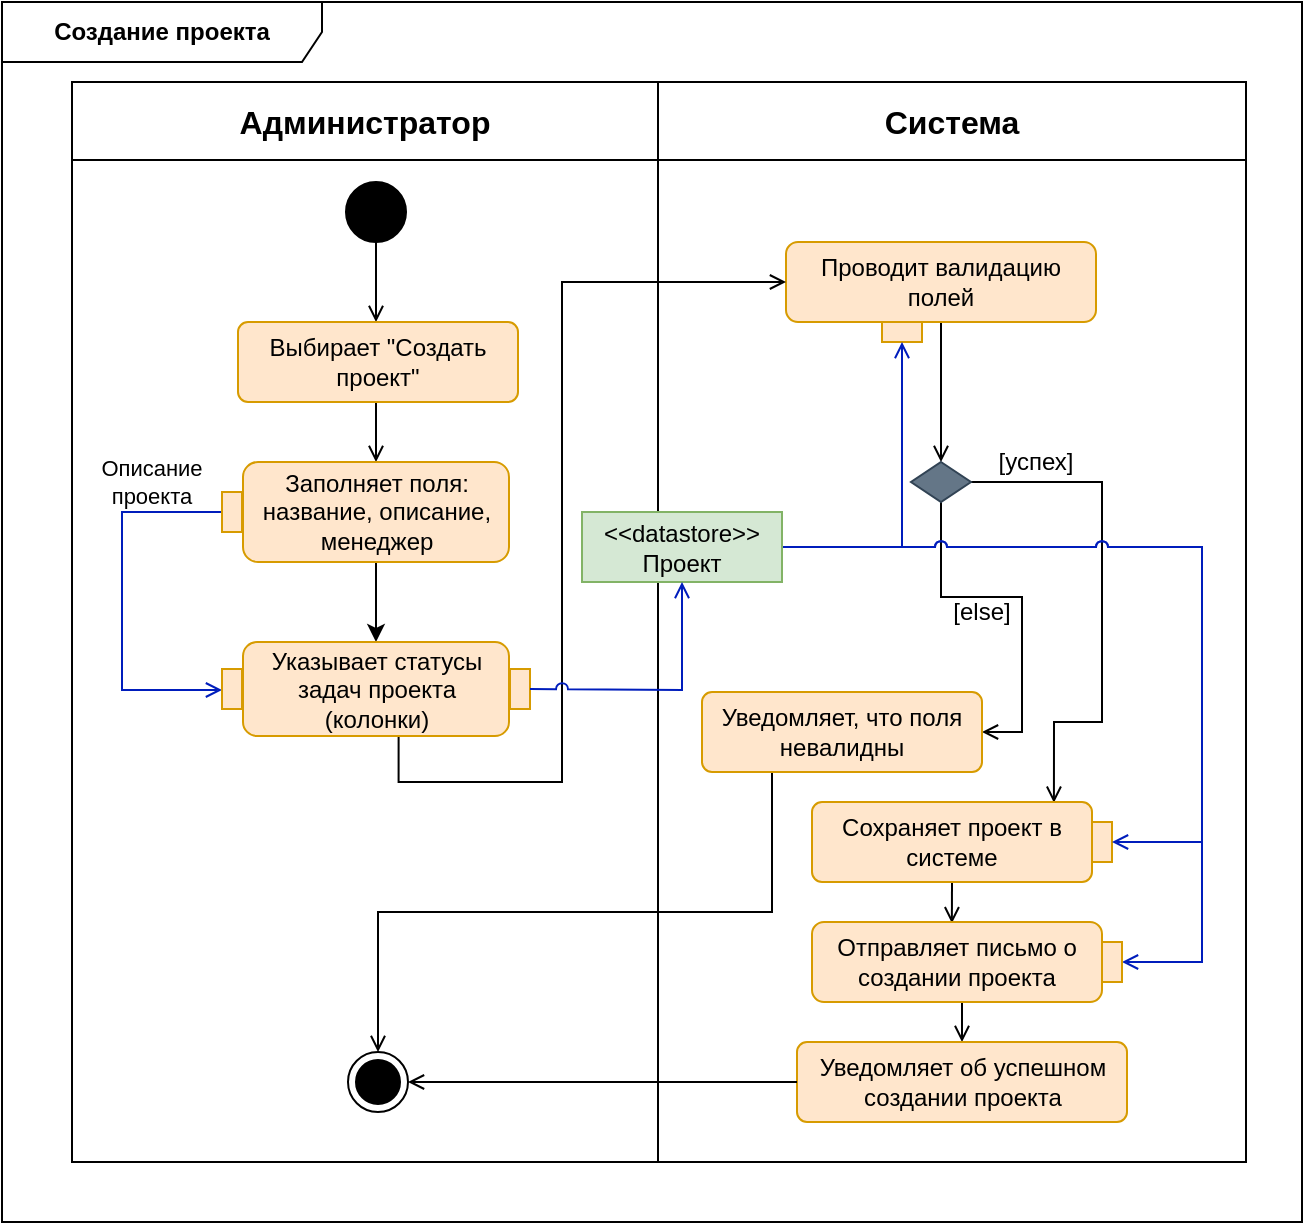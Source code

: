 <mxfile version="22.1.16" type="device">
  <diagram name="Страница — 1" id="BnNE_jB0SkXVoIUmftCl">
    <mxGraphModel dx="683" dy="398" grid="1" gridSize="10" guides="1" tooltips="1" connect="1" arrows="1" fold="1" page="1" pageScale="1" pageWidth="1169" pageHeight="827" math="0" shadow="0">
      <root>
        <mxCell id="0" />
        <mxCell id="1" parent="0" />
        <mxCell id="1lEt_Adk3FSigu0SiqiG-2" value="&lt;b&gt;Создание проекта&lt;br&gt;&lt;/b&gt;" style="shape=umlFrame;whiteSpace=wrap;html=1;pointerEvents=0;recursiveResize=0;container=1;collapsible=0;width=160;" parent="1" vertex="1">
          <mxGeometry x="80" y="100" width="650" height="610" as="geometry" />
        </mxCell>
        <mxCell id="1lEt_Adk3FSigu0SiqiG-17" value="" style="shape=table;startSize=0;container=1;collapsible=0;childLayout=tableLayout;fontSize=16;" parent="1lEt_Adk3FSigu0SiqiG-2" vertex="1">
          <mxGeometry x="35" y="40" width="587" height="540" as="geometry" />
        </mxCell>
        <mxCell id="1lEt_Adk3FSigu0SiqiG-18" value="" style="shape=tableRow;horizontal=0;startSize=0;swimlaneHead=0;swimlaneBody=0;strokeColor=inherit;top=0;left=0;bottom=0;right=0;collapsible=0;dropTarget=0;fillColor=none;points=[[0,0.5],[1,0.5]];portConstraint=eastwest;fontSize=16;" parent="1lEt_Adk3FSigu0SiqiG-17" vertex="1">
          <mxGeometry width="587" height="39" as="geometry" />
        </mxCell>
        <mxCell id="1lEt_Adk3FSigu0SiqiG-19" value="&lt;b&gt;Администратор&lt;/b&gt;" style="shape=partialRectangle;html=1;whiteSpace=wrap;connectable=0;strokeColor=inherit;overflow=hidden;fillColor=none;top=0;left=0;bottom=0;right=0;pointerEvents=1;fontSize=16;" parent="1lEt_Adk3FSigu0SiqiG-18" vertex="1">
          <mxGeometry width="293" height="39" as="geometry">
            <mxRectangle width="293" height="39" as="alternateBounds" />
          </mxGeometry>
        </mxCell>
        <mxCell id="1lEt_Adk3FSigu0SiqiG-20" value="&lt;b&gt;Система&lt;/b&gt;" style="shape=partialRectangle;html=1;whiteSpace=wrap;connectable=0;strokeColor=inherit;overflow=hidden;fillColor=none;top=0;left=0;bottom=0;right=0;pointerEvents=1;fontSize=16;" parent="1lEt_Adk3FSigu0SiqiG-18" vertex="1">
          <mxGeometry x="293" width="294" height="39" as="geometry">
            <mxRectangle width="294" height="39" as="alternateBounds" />
          </mxGeometry>
        </mxCell>
        <mxCell id="1lEt_Adk3FSigu0SiqiG-26" value="" style="shape=tableRow;horizontal=0;startSize=0;swimlaneHead=0;swimlaneBody=0;strokeColor=inherit;top=0;left=0;bottom=0;right=0;collapsible=0;dropTarget=0;fillColor=none;points=[[0,0.5],[1,0.5]];portConstraint=eastwest;fontSize=16;" parent="1lEt_Adk3FSigu0SiqiG-17" vertex="1">
          <mxGeometry y="39" width="587" height="501" as="geometry" />
        </mxCell>
        <mxCell id="1lEt_Adk3FSigu0SiqiG-27" value="" style="shape=partialRectangle;html=1;whiteSpace=wrap;connectable=0;strokeColor=inherit;overflow=hidden;fillColor=none;top=0;left=0;bottom=0;right=0;pointerEvents=1;fontSize=16;" parent="1lEt_Adk3FSigu0SiqiG-26" vertex="1">
          <mxGeometry width="293" height="501" as="geometry">
            <mxRectangle width="293" height="501" as="alternateBounds" />
          </mxGeometry>
        </mxCell>
        <mxCell id="1lEt_Adk3FSigu0SiqiG-28" value="" style="shape=partialRectangle;html=1;whiteSpace=wrap;connectable=0;strokeColor=inherit;overflow=hidden;fillColor=none;top=0;left=0;bottom=0;right=0;pointerEvents=1;fontSize=16;" parent="1lEt_Adk3FSigu0SiqiG-26" vertex="1">
          <mxGeometry x="293" width="294" height="501" as="geometry">
            <mxRectangle width="294" height="501" as="alternateBounds" />
          </mxGeometry>
        </mxCell>
        <mxCell id="1lEt_Adk3FSigu0SiqiG-40" style="edgeStyle=orthogonalEdgeStyle;rounded=0;orthogonalLoop=1;jettySize=auto;html=1;endArrow=open;endFill=0;" parent="1lEt_Adk3FSigu0SiqiG-2" source="1lEt_Adk3FSigu0SiqiG-30" edge="1">
          <mxGeometry relative="1" as="geometry">
            <mxPoint x="187" y="160.0" as="targetPoint" />
          </mxGeometry>
        </mxCell>
        <mxCell id="1lEt_Adk3FSigu0SiqiG-30" value="" style="ellipse;fillColor=strokeColor;html=1;" parent="1lEt_Adk3FSigu0SiqiG-2" vertex="1">
          <mxGeometry x="172" y="90" width="30" height="30" as="geometry" />
        </mxCell>
        <mxCell id="1lEt_Adk3FSigu0SiqiG-31" value="" style="ellipse;html=1;shape=endState;fillColor=strokeColor;" parent="1lEt_Adk3FSigu0SiqiG-2" vertex="1">
          <mxGeometry x="173" y="525" width="30" height="30" as="geometry" />
        </mxCell>
        <mxCell id="1lEt_Adk3FSigu0SiqiG-38" style="edgeStyle=orthogonalEdgeStyle;rounded=0;orthogonalLoop=1;jettySize=auto;html=1;endArrow=open;endFill=0;" parent="1lEt_Adk3FSigu0SiqiG-2" source="S8CzKRJ8aZMLzbk6rD1H-35" edge="1">
          <mxGeometry relative="1" as="geometry">
            <mxPoint x="187.0" y="210.0" as="sourcePoint" />
            <mxPoint x="187" y="230" as="targetPoint" />
            <Array as="points">
              <mxPoint x="187" y="210" />
              <mxPoint x="187" y="210" />
            </Array>
          </mxGeometry>
        </mxCell>
        <mxCell id="S8CzKRJ8aZMLzbk6rD1H-13" style="edgeStyle=orthogonalEdgeStyle;rounded=0;orthogonalLoop=1;jettySize=auto;html=1;entryX=0.5;entryY=0;entryDx=0;entryDy=0;endArrow=open;endFill=0;" parent="1lEt_Adk3FSigu0SiqiG-2" source="S8CzKRJ8aZMLzbk6rD1H-2" target="S8CzKRJ8aZMLzbk6rD1H-12" edge="1">
          <mxGeometry relative="1" as="geometry" />
        </mxCell>
        <mxCell id="S8CzKRJ8aZMLzbk6rD1H-2" value="Проводит валидацию полей " style="rounded=1;whiteSpace=wrap;html=1;fillColor=#ffe6cc;strokeColor=#d79b00;" parent="1lEt_Adk3FSigu0SiqiG-2" vertex="1">
          <mxGeometry x="392" y="120" width="155" height="40" as="geometry" />
        </mxCell>
        <mxCell id="srgpvWK6gvHGhrKrA-_n-9" style="edgeStyle=orthogonalEdgeStyle;rounded=0;orthogonalLoop=1;jettySize=auto;html=1;entryX=1;entryY=0.5;entryDx=0;entryDy=0;endArrow=open;endFill=0;" parent="1lEt_Adk3FSigu0SiqiG-2" source="S8CzKRJ8aZMLzbk6rD1H-12" target="srgpvWK6gvHGhrKrA-_n-6" edge="1">
          <mxGeometry relative="1" as="geometry" />
        </mxCell>
        <mxCell id="srgpvWK6gvHGhrKrA-_n-12" style="edgeStyle=orthogonalEdgeStyle;rounded=0;orthogonalLoop=1;jettySize=auto;html=1;entryX=0.864;entryY=0.01;entryDx=0;entryDy=0;entryPerimeter=0;jumpStyle=arc;endArrow=open;endFill=0;" parent="1lEt_Adk3FSigu0SiqiG-2" source="S8CzKRJ8aZMLzbk6rD1H-12" target="srgpvWK6gvHGhrKrA-_n-10" edge="1">
          <mxGeometry relative="1" as="geometry">
            <mxPoint x="560" y="420" as="targetPoint" />
            <Array as="points">
              <mxPoint x="550" y="240" />
              <mxPoint x="550" y="360" />
              <mxPoint x="526" y="360" />
            </Array>
          </mxGeometry>
        </mxCell>
        <mxCell id="S8CzKRJ8aZMLzbk6rD1H-12" value="" style="rhombus;whiteSpace=wrap;html=1;fillColor=#647687;fontColor=#ffffff;strokeColor=#314354;" parent="1lEt_Adk3FSigu0SiqiG-2" vertex="1">
          <mxGeometry x="454.5" y="230" width="30" height="20" as="geometry" />
        </mxCell>
        <mxCell id="S8CzKRJ8aZMLzbk6rD1H-17" value="[успех]" style="text;html=1;strokeColor=none;fillColor=none;align=center;verticalAlign=middle;whiteSpace=wrap;rounded=0;" parent="1lEt_Adk3FSigu0SiqiG-2" vertex="1">
          <mxGeometry x="487" y="215" width="60" height="30" as="geometry" />
        </mxCell>
        <mxCell id="S8CzKRJ8aZMLzbk6rD1H-28" value="" style="rounded=0;whiteSpace=wrap;html=1;fillColor=#ffe6cc;strokeColor=#d79b00;" parent="1lEt_Adk3FSigu0SiqiG-2" vertex="1">
          <mxGeometry x="440" y="160" width="20" height="10" as="geometry" />
        </mxCell>
        <mxCell id="S8CzKRJ8aZMLzbk6rD1H-35" value="Выбирает &quot;Создать проект&quot;" style="html=1;align=center;verticalAlign=middle;rounded=1;absoluteArcSize=1;arcSize=10;dashed=0;whiteSpace=wrap;fillColor=#ffe6cc;strokeColor=#d79b00;" parent="1lEt_Adk3FSigu0SiqiG-2" vertex="1">
          <mxGeometry x="118" y="160" width="140" height="40" as="geometry" />
        </mxCell>
        <mxCell id="srgpvWK6gvHGhrKrA-_n-16" style="edgeStyle=orthogonalEdgeStyle;rounded=0;orthogonalLoop=1;jettySize=auto;html=1;entryX=0.5;entryY=0;entryDx=0;entryDy=0;endArrow=open;endFill=0;" parent="1lEt_Adk3FSigu0SiqiG-2" target="srgpvWK6gvHGhrKrA-_n-13" edge="1">
          <mxGeometry relative="1" as="geometry">
            <Array as="points">
              <mxPoint x="480" y="510" />
              <mxPoint x="480" y="510" />
            </Array>
            <mxPoint x="480" y="500" as="sourcePoint" />
          </mxGeometry>
        </mxCell>
        <mxCell id="PtfWgMjrsWvgj_dElV7I-19" style="edgeStyle=orthogonalEdgeStyle;rounded=0;orthogonalLoop=1;jettySize=auto;html=1;exitX=0.5;exitY=1;exitDx=0;exitDy=0;entryX=0.484;entryY=0.015;entryDx=0;entryDy=0;entryPerimeter=0;endArrow=open;endFill=0;" parent="1lEt_Adk3FSigu0SiqiG-2" source="srgpvWK6gvHGhrKrA-_n-10" edge="1">
          <mxGeometry relative="1" as="geometry">
            <mxPoint x="474.94" y="460.6" as="targetPoint" />
            <mxPoint x="475" y="450" as="sourcePoint" />
          </mxGeometry>
        </mxCell>
        <mxCell id="PtfWgMjrsWvgj_dElV7I-41" style="edgeStyle=orthogonalEdgeStyle;rounded=0;orthogonalLoop=1;jettySize=auto;html=1;" parent="1lEt_Adk3FSigu0SiqiG-2" edge="1">
          <mxGeometry relative="1" as="geometry">
            <mxPoint x="775" y="137.5" as="targetPoint" />
          </mxGeometry>
        </mxCell>
        <mxCell id="srgpvWK6gvHGhrKrA-_n-4" style="edgeStyle=orthogonalEdgeStyle;rounded=0;orthogonalLoop=1;jettySize=auto;html=1;entryX=0;entryY=0.5;entryDx=0;entryDy=0;exitX=0.585;exitY=0.968;exitDx=0;exitDy=0;exitPerimeter=0;jumpStyle=none;endArrow=open;endFill=0;" parent="1lEt_Adk3FSigu0SiqiG-2" source="ILeXyYkHoU1Ng-BG4rP6-2" target="S8CzKRJ8aZMLzbk6rD1H-2" edge="1">
          <mxGeometry relative="1" as="geometry">
            <Array as="points">
              <mxPoint x="198" y="390" />
              <mxPoint x="280" y="390" />
              <mxPoint x="280" y="140" />
            </Array>
            <mxPoint x="270" y="344" as="sourcePoint" />
          </mxGeometry>
        </mxCell>
        <mxCell id="oSlNlNDNE6aFBK3ODdX2-1" style="edgeStyle=orthogonalEdgeStyle;rounded=0;orthogonalLoop=1;jettySize=auto;html=1;exitX=0.25;exitY=1;exitDx=0;exitDy=0;entryX=0.5;entryY=0;entryDx=0;entryDy=0;endArrow=open;endFill=0;" parent="1lEt_Adk3FSigu0SiqiG-2" source="srgpvWK6gvHGhrKrA-_n-6" target="1lEt_Adk3FSigu0SiqiG-31" edge="1">
          <mxGeometry relative="1" as="geometry">
            <mxPoint x="257" y="490" as="targetPoint" />
          </mxGeometry>
        </mxCell>
        <mxCell id="srgpvWK6gvHGhrKrA-_n-6" value="Уведомляет, что поля невалидны" style="html=1;align=center;verticalAlign=middle;rounded=1;absoluteArcSize=1;arcSize=10;dashed=0;whiteSpace=wrap;fillColor=#ffe6cc;strokeColor=#d79b00;" parent="1lEt_Adk3FSigu0SiqiG-2" vertex="1">
          <mxGeometry x="350" y="345" width="140" height="40" as="geometry" />
        </mxCell>
        <mxCell id="srgpvWK6gvHGhrKrA-_n-10" value="Сохраняет проект в системе" style="html=1;align=center;verticalAlign=middle;rounded=1;absoluteArcSize=1;arcSize=10;dashed=0;whiteSpace=wrap;fillColor=#ffe6cc;strokeColor=#d79b00;" parent="1lEt_Adk3FSigu0SiqiG-2" vertex="1">
          <mxGeometry x="405" y="400" width="140" height="40" as="geometry" />
        </mxCell>
        <mxCell id="srgpvWK6gvHGhrKrA-_n-13" value="Уведомляет об успешном создании проекта" style="html=1;align=center;verticalAlign=middle;rounded=1;absoluteArcSize=1;arcSize=10;dashed=0;whiteSpace=wrap;fillColor=#ffe6cc;strokeColor=#d79b00;" parent="1lEt_Adk3FSigu0SiqiG-2" vertex="1">
          <mxGeometry x="397.5" y="520" width="165" height="40" as="geometry" />
        </mxCell>
        <mxCell id="srgpvWK6gvHGhrKrA-_n-15" style="edgeStyle=orthogonalEdgeStyle;rounded=0;orthogonalLoop=1;jettySize=auto;html=1;entryX=1;entryY=0.5;entryDx=0;entryDy=0;endArrow=open;endFill=0;" parent="1lEt_Adk3FSigu0SiqiG-2" source="srgpvWK6gvHGhrKrA-_n-13" target="1lEt_Adk3FSigu0SiqiG-31" edge="1">
          <mxGeometry relative="1" as="geometry">
            <Array as="points">
              <mxPoint x="260" y="540" />
              <mxPoint x="260" y="540" />
            </Array>
            <mxPoint x="256.3" y="498.0" as="targetPoint" />
          </mxGeometry>
        </mxCell>
        <mxCell id="srgpvWK6gvHGhrKrA-_n-21" value="" style="rounded=0;whiteSpace=wrap;html=1;fillColor=#ffe6cc;strokeColor=#d79b00;rotation=90;" parent="1lEt_Adk3FSigu0SiqiG-2" vertex="1">
          <mxGeometry x="540" y="415" width="20" height="10" as="geometry" />
        </mxCell>
        <mxCell id="fLMCs7Kcqh9IEBUe1UEF-3" style="edgeStyle=orthogonalEdgeStyle;rounded=0;orthogonalLoop=1;jettySize=auto;html=1;entryX=0.5;entryY=0;entryDx=0;entryDy=0;" parent="1lEt_Adk3FSigu0SiqiG-2" source="D9_gkGSRkal6eqJJeNkf-2" target="ILeXyYkHoU1Ng-BG4rP6-2" edge="1">
          <mxGeometry relative="1" as="geometry" />
        </mxCell>
        <mxCell id="D9_gkGSRkal6eqJJeNkf-2" value="Заполняет поля: название, описание, менеджер" style="rounded=1;whiteSpace=wrap;html=1;fillColor=#ffe6cc;strokeColor=#d79b00;" parent="1lEt_Adk3FSigu0SiqiG-2" vertex="1">
          <mxGeometry x="120.5" y="230" width="133" height="50" as="geometry" />
        </mxCell>
        <mxCell id="gAVsmnbwUkmJkpipIYx3-1" value="Отправляет письмо о создании проекта" style="rounded=1;whiteSpace=wrap;html=1;fillColor=#ffe6cc;strokeColor=#d79b00;" parent="1lEt_Adk3FSigu0SiqiG-2" vertex="1">
          <mxGeometry x="405" y="460" width="145" height="40" as="geometry" />
        </mxCell>
        <mxCell id="ILeXyYkHoU1Ng-BG4rP6-2" value="Указывает статусы задач проекта (колонки)" style="rounded=1;whiteSpace=wrap;html=1;fillColor=#ffe6cc;strokeColor=#d79b00;" parent="1lEt_Adk3FSigu0SiqiG-2" vertex="1">
          <mxGeometry x="120.5" y="320" width="133" height="47" as="geometry" />
        </mxCell>
        <mxCell id="fLMCs7Kcqh9IEBUe1UEF-6" value="" style="rounded=0;whiteSpace=wrap;html=1;rotation=90;fillColor=#ffe6cc;strokeColor=#d79b00;" parent="1lEt_Adk3FSigu0SiqiG-2" vertex="1">
          <mxGeometry x="249" y="338.5" width="20" height="10" as="geometry" />
        </mxCell>
        <mxCell id="fLMCs7Kcqh9IEBUe1UEF-10" style="edgeStyle=orthogonalEdgeStyle;rounded=0;orthogonalLoop=1;jettySize=auto;html=1;entryX=0.5;entryY=1;entryDx=0;entryDy=0;fillColor=#0050ef;strokeColor=#001DBC;endArrow=open;endFill=0;" parent="1lEt_Adk3FSigu0SiqiG-2" source="fLMCs7Kcqh9IEBUe1UEF-8" target="S8CzKRJ8aZMLzbk6rD1H-28" edge="1">
          <mxGeometry relative="1" as="geometry" />
        </mxCell>
        <mxCell id="fLMCs7Kcqh9IEBUe1UEF-12" style="edgeStyle=orthogonalEdgeStyle;rounded=0;orthogonalLoop=1;jettySize=auto;html=1;entryX=0.5;entryY=0;entryDx=0;entryDy=0;fillColor=#0050ef;strokeColor=#001DBC;jumpStyle=arc;endArrow=open;endFill=0;" parent="1lEt_Adk3FSigu0SiqiG-2" source="fLMCs7Kcqh9IEBUe1UEF-8" target="srgpvWK6gvHGhrKrA-_n-21" edge="1">
          <mxGeometry relative="1" as="geometry">
            <Array as="points">
              <mxPoint x="600" y="273" />
              <mxPoint x="600" y="420" />
            </Array>
          </mxGeometry>
        </mxCell>
        <mxCell id="fLMCs7Kcqh9IEBUe1UEF-13" style="edgeStyle=orthogonalEdgeStyle;rounded=0;orthogonalLoop=1;jettySize=auto;html=1;entryX=0.5;entryY=0;entryDx=0;entryDy=0;fillColor=#0050ef;strokeColor=#001DBC;jumpStyle=arc;endArrow=open;endFill=0;" parent="1lEt_Adk3FSigu0SiqiG-2" source="fLMCs7Kcqh9IEBUe1UEF-8" target="fLMCs7Kcqh9IEBUe1UEF-11" edge="1">
          <mxGeometry relative="1" as="geometry">
            <Array as="points">
              <mxPoint x="600" y="273" />
              <mxPoint x="600" y="480" />
            </Array>
          </mxGeometry>
        </mxCell>
        <mxCell id="fLMCs7Kcqh9IEBUe1UEF-8" value="&lt;div&gt;&amp;lt;&amp;lt;datastore&amp;gt;&amp;gt;&lt;/div&gt;&lt;div&gt;Проект&lt;br&gt;&lt;/div&gt;" style="rounded=0;whiteSpace=wrap;html=1;fillColor=#d5e8d4;strokeColor=#82b366;" parent="1lEt_Adk3FSigu0SiqiG-2" vertex="1">
          <mxGeometry x="290" y="255" width="100" height="35" as="geometry" />
        </mxCell>
        <mxCell id="fLMCs7Kcqh9IEBUe1UEF-9" value="" style="endArrow=open;html=1;rounded=0;entryX=0.5;entryY=1;entryDx=0;entryDy=0;exitX=0.5;exitY=0;exitDx=0;exitDy=0;fillColor=#0050ef;strokeColor=#001DBC;jumpStyle=arc;endFill=0;" parent="1lEt_Adk3FSigu0SiqiG-2" source="fLMCs7Kcqh9IEBUe1UEF-6" target="fLMCs7Kcqh9IEBUe1UEF-8" edge="1">
          <mxGeometry width="50" height="50" relative="1" as="geometry">
            <mxPoint x="230" y="350" as="sourcePoint" />
            <mxPoint x="280" y="300" as="targetPoint" />
            <Array as="points">
              <mxPoint x="340" y="344" />
            </Array>
          </mxGeometry>
        </mxCell>
        <mxCell id="fLMCs7Kcqh9IEBUe1UEF-11" value="" style="rounded=0;whiteSpace=wrap;html=1;fillColor=#ffe6cc;strokeColor=#d79b00;rotation=90;" parent="1lEt_Adk3FSigu0SiqiG-2" vertex="1">
          <mxGeometry x="545" y="475" width="20" height="10" as="geometry" />
        </mxCell>
        <mxCell id="fLMCs7Kcqh9IEBUe1UEF-14" value="[else]" style="text;html=1;strokeColor=none;fillColor=none;align=center;verticalAlign=middle;whiteSpace=wrap;rounded=0;" parent="1lEt_Adk3FSigu0SiqiG-2" vertex="1">
          <mxGeometry x="460" y="290" width="60" height="30" as="geometry" />
        </mxCell>
        <mxCell id="fLMCs7Kcqh9IEBUe1UEF-18" style="edgeStyle=orthogonalEdgeStyle;rounded=0;orthogonalLoop=1;jettySize=auto;html=1;entryX=0.5;entryY=1;entryDx=0;entryDy=0;fillColor=#0050ef;strokeColor=#001DBC;endArrow=open;endFill=0;" parent="1lEt_Adk3FSigu0SiqiG-2" source="fLMCs7Kcqh9IEBUe1UEF-15" target="fLMCs7Kcqh9IEBUe1UEF-17" edge="1">
          <mxGeometry relative="1" as="geometry">
            <Array as="points">
              <mxPoint x="60" y="255" />
              <mxPoint x="60" y="344" />
              <mxPoint x="110" y="344" />
            </Array>
          </mxGeometry>
        </mxCell>
        <mxCell id="fLMCs7Kcqh9IEBUe1UEF-15" value="" style="rounded=0;whiteSpace=wrap;html=1;rotation=90;fillColor=#ffe6cc;strokeColor=#d79b00;" parent="1lEt_Adk3FSigu0SiqiG-2" vertex="1">
          <mxGeometry x="105" y="250" width="20" height="10" as="geometry" />
        </mxCell>
        <mxCell id="fLMCs7Kcqh9IEBUe1UEF-17" value="" style="rounded=0;whiteSpace=wrap;html=1;rotation=90;fillColor=#ffe6cc;strokeColor=#d79b00;" parent="1lEt_Adk3FSigu0SiqiG-2" vertex="1">
          <mxGeometry x="105" y="338.5" width="20" height="10" as="geometry" />
        </mxCell>
        <mxCell id="fLMCs7Kcqh9IEBUe1UEF-19" value="&lt;div style=&quot;font-size: 11px;&quot;&gt;&lt;font style=&quot;font-size: 11px;&quot;&gt;Описание&lt;/font&gt;&lt;/div&gt;&lt;div style=&quot;font-size: 11px;&quot;&gt;&lt;font style=&quot;font-size: 11px;&quot;&gt;проекта&lt;font style=&quot;font-size: 11px;&quot;&gt;&lt;br&gt;&lt;/font&gt;&lt;/font&gt;&lt;/div&gt;" style="text;html=1;strokeColor=none;fillColor=none;align=center;verticalAlign=middle;whiteSpace=wrap;rounded=0;" parent="1lEt_Adk3FSigu0SiqiG-2" vertex="1">
          <mxGeometry x="45" y="225" width="60" height="30" as="geometry" />
        </mxCell>
      </root>
    </mxGraphModel>
  </diagram>
</mxfile>
